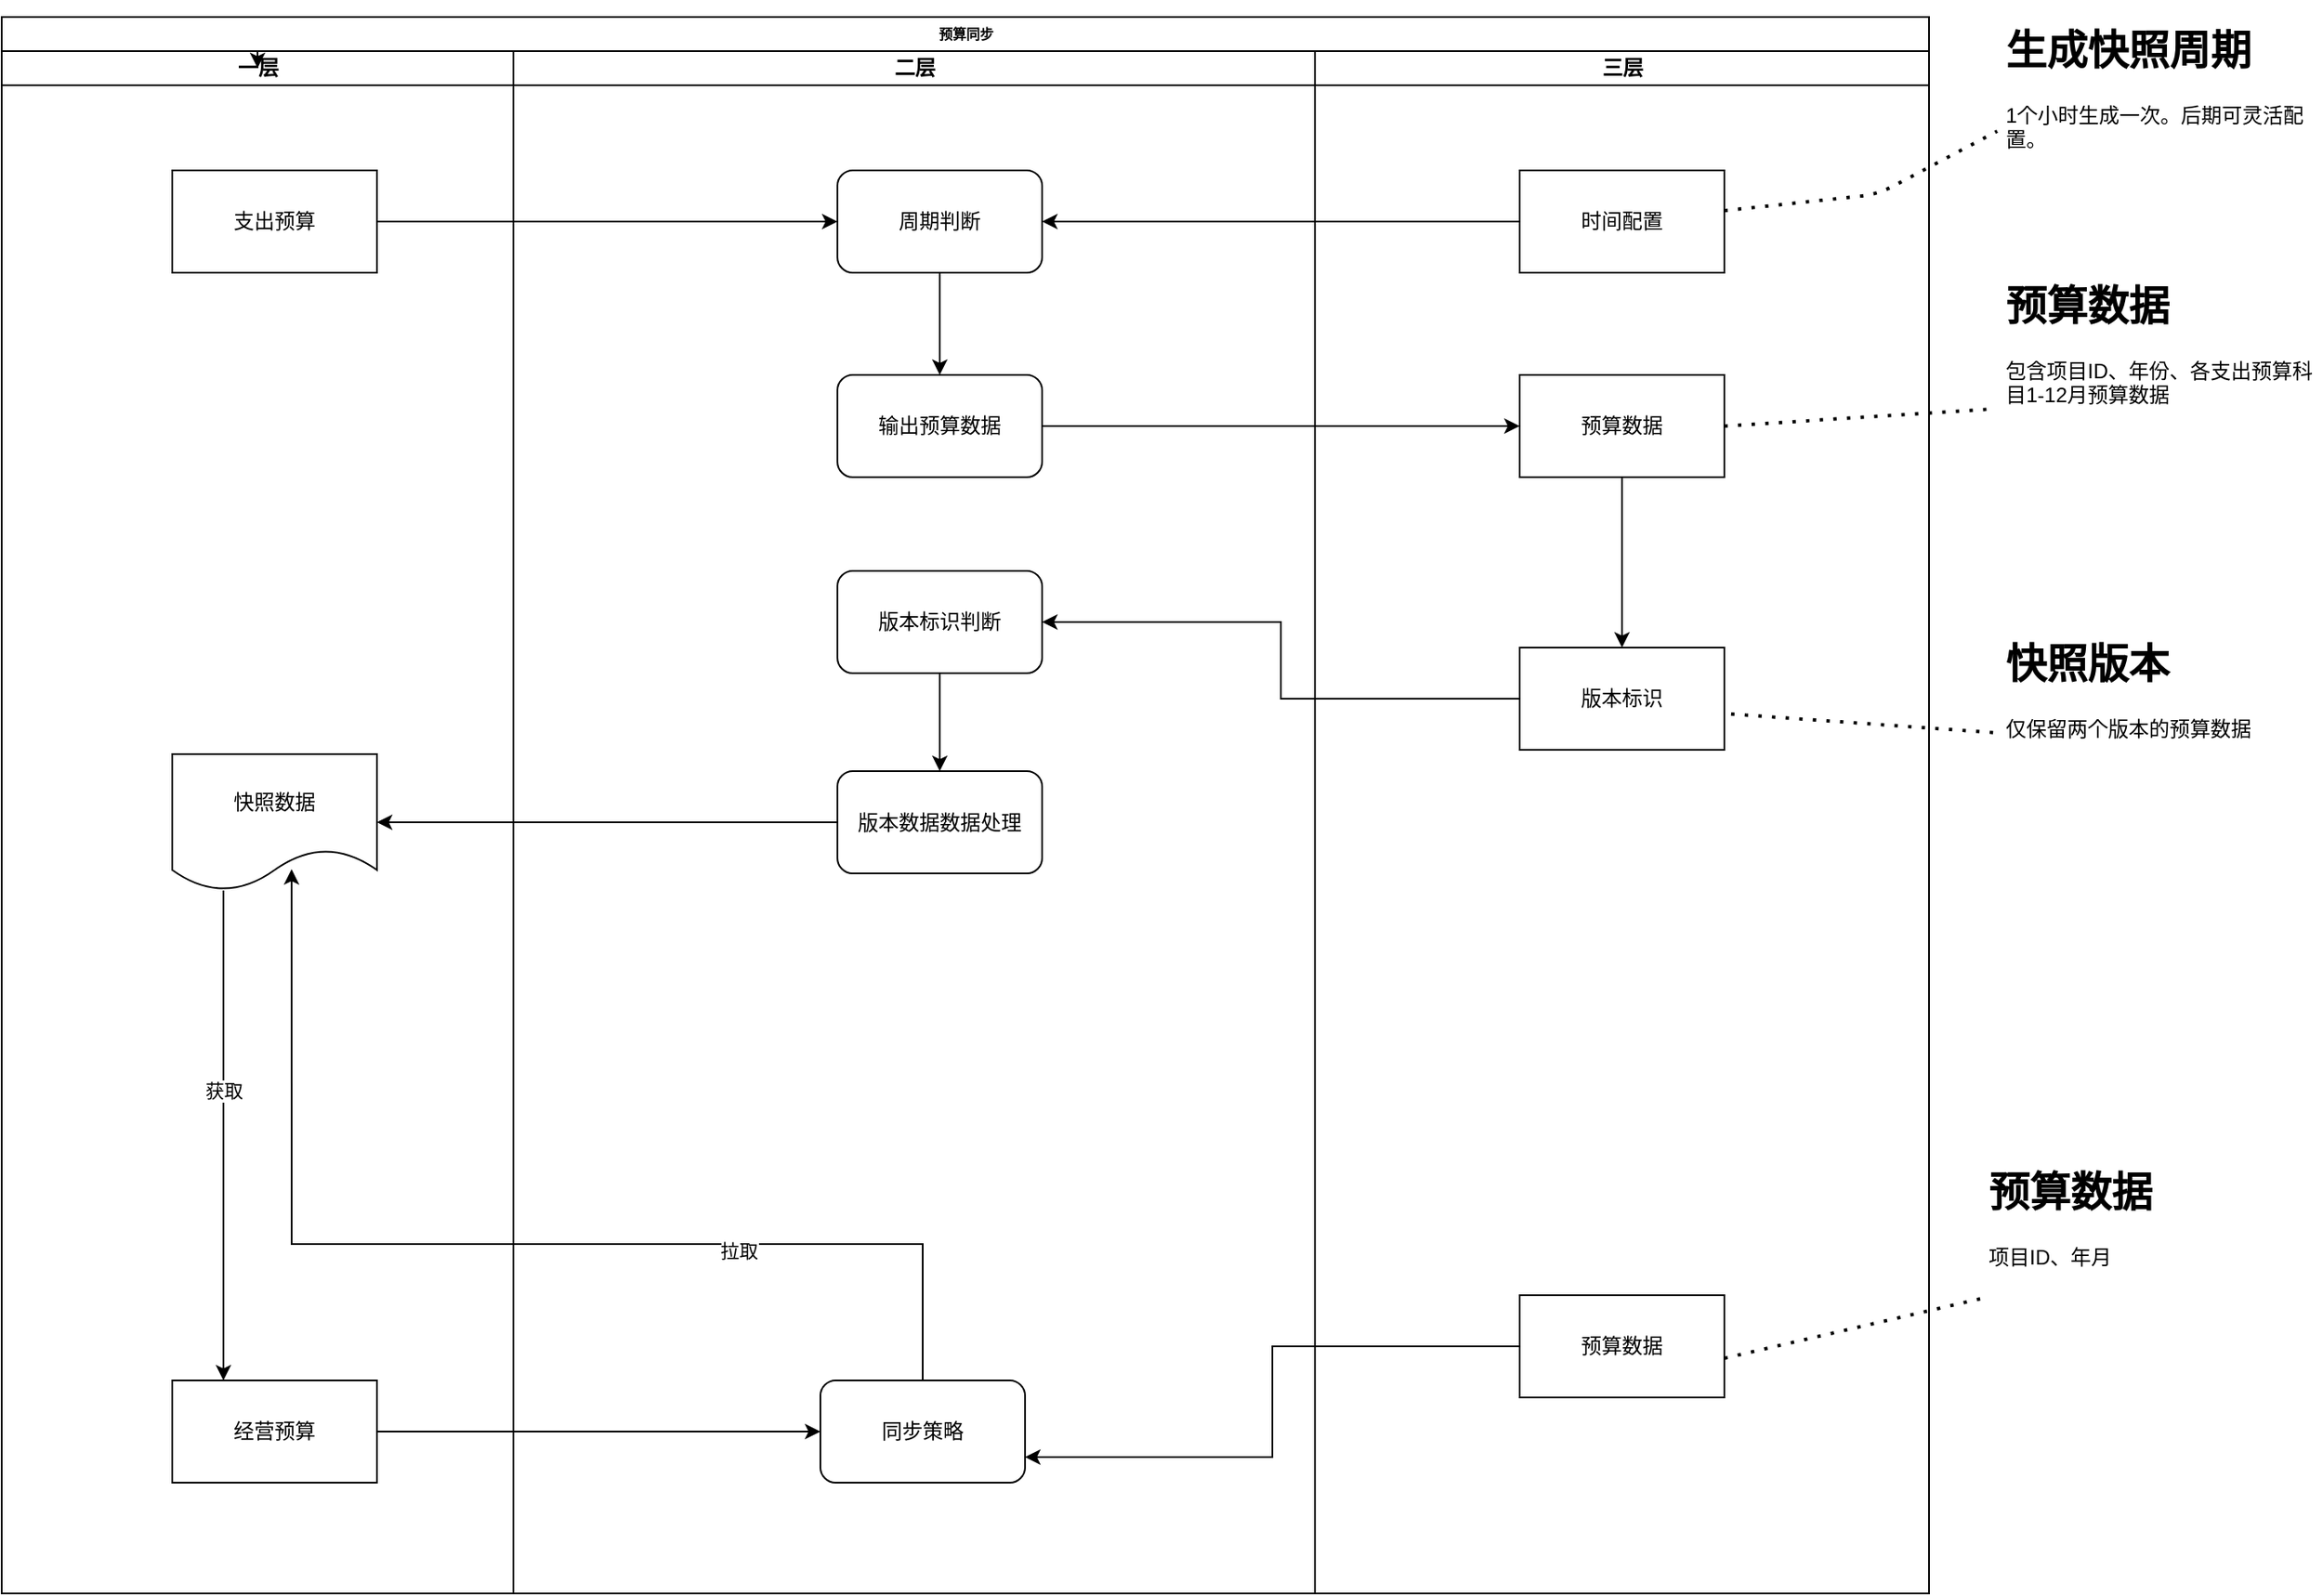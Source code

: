 <mxfile version="14.1.9" type="github" pages="2">
  <diagram name="主流程" id="74e2e168-ea6b-b213-b513-2b3c1d86103e">
    <mxGraphModel dx="1422" dy="762" grid="1" gridSize="10" guides="1" tooltips="1" connect="1" arrows="1" fold="1" page="1" pageScale="1" pageWidth="1100" pageHeight="850" background="#ffffff" math="0" shadow="0">
      <root>
        <mxCell id="0" />
        <mxCell id="1" parent="0" />
        <mxCell id="77e6c97f196da883-1" value="预算同步" style="swimlane;html=1;childLayout=stackLayout;startSize=20;rounded=0;shadow=0;labelBackgroundColor=none;strokeWidth=1;fontFamily=Verdana;fontSize=8;align=center;" parent="1" vertex="1">
          <mxGeometry x="70" y="40" width="1130" height="925" as="geometry" />
        </mxCell>
        <mxCell id="77e6c97f196da883-2" value="一层" style="swimlane;html=1;startSize=20;" parent="77e6c97f196da883-1" vertex="1">
          <mxGeometry y="20" width="300" height="905" as="geometry" />
        </mxCell>
        <mxCell id="-eQNwgC1do3J47btgA4X-11" style="edgeStyle=orthogonalEdgeStyle;rounded=0;orthogonalLoop=1;jettySize=auto;html=1;" edge="1" parent="77e6c97f196da883-2" source="K1frVeGQ9BWedK9yaSM--36" target="K1frVeGQ9BWedK9yaSM--41">
          <mxGeometry relative="1" as="geometry">
            <Array as="points">
              <mxPoint x="130" y="540" />
              <mxPoint x="130" y="540" />
            </Array>
          </mxGeometry>
        </mxCell>
        <mxCell id="-eQNwgC1do3J47btgA4X-12" value="获取" style="edgeLabel;html=1;align=center;verticalAlign=middle;resizable=0;points=[];" vertex="1" connectable="0" parent="-eQNwgC1do3J47btgA4X-11">
          <mxGeometry x="-0.19" relative="1" as="geometry">
            <mxPoint y="1" as="offset" />
          </mxGeometry>
        </mxCell>
        <mxCell id="K1frVeGQ9BWedK9yaSM--36" value="&lt;span&gt;快照数据&lt;/span&gt;" style="shape=document;whiteSpace=wrap;html=1;boundedLbl=1;" vertex="1" parent="77e6c97f196da883-2">
          <mxGeometry x="100" y="412.5" width="120" height="80" as="geometry" />
        </mxCell>
        <mxCell id="K1frVeGQ9BWedK9yaSM--40" value="&lt;span&gt;支出预算&lt;/span&gt;" style="rounded=0;whiteSpace=wrap;html=1;" vertex="1" parent="77e6c97f196da883-2">
          <mxGeometry x="100" y="70" width="120" height="60" as="geometry" />
        </mxCell>
        <mxCell id="K1frVeGQ9BWedK9yaSM--41" value="&lt;span&gt;经营预算&lt;/span&gt;" style="rounded=0;whiteSpace=wrap;html=1;" vertex="1" parent="77e6c97f196da883-2">
          <mxGeometry x="100" y="780" width="120" height="60" as="geometry" />
        </mxCell>
        <mxCell id="77e6c97f196da883-3" value="二层" style="swimlane;html=1;startSize=20;" parent="77e6c97f196da883-1" vertex="1">
          <mxGeometry x="300" y="20" width="470" height="905" as="geometry">
            <mxRectangle x="300" y="20" width="30" height="905" as="alternateBounds" />
          </mxGeometry>
        </mxCell>
        <mxCell id="K1frVeGQ9BWedK9yaSM--44" value="输出预算数据" style="rounded=1;whiteSpace=wrap;html=1;" vertex="1" parent="77e6c97f196da883-3">
          <mxGeometry x="190" y="190" width="120" height="60" as="geometry" />
        </mxCell>
        <mxCell id="K1frVeGQ9BWedK9yaSM--57" style="edgeStyle=orthogonalEdgeStyle;rounded=0;orthogonalLoop=1;jettySize=auto;html=1;" edge="1" parent="77e6c97f196da883-3" source="K1frVeGQ9BWedK9yaSM--65" target="K1frVeGQ9BWedK9yaSM--44">
          <mxGeometry relative="1" as="geometry">
            <mxPoint x="250" y="130" as="sourcePoint" />
          </mxGeometry>
        </mxCell>
        <mxCell id="K1frVeGQ9BWedK9yaSM--65" value="&lt;span&gt;周期判断&lt;/span&gt;" style="rounded=1;whiteSpace=wrap;html=1;" vertex="1" parent="77e6c97f196da883-3">
          <mxGeometry x="190" y="70" width="120" height="60" as="geometry" />
        </mxCell>
        <mxCell id="K1frVeGQ9BWedK9yaSM--66" value="版本标识判断" style="rounded=1;whiteSpace=wrap;html=1;" vertex="1" parent="77e6c97f196da883-3">
          <mxGeometry x="190" y="305" width="120" height="60" as="geometry" />
        </mxCell>
        <mxCell id="K1frVeGQ9BWedK9yaSM--72" value="版本数据数据处理" style="whiteSpace=wrap;html=1;rounded=1;" vertex="1" parent="77e6c97f196da883-3">
          <mxGeometry x="190" y="422.5" width="120" height="60" as="geometry" />
        </mxCell>
        <mxCell id="K1frVeGQ9BWedK9yaSM--73" value="" style="edgeStyle=orthogonalEdgeStyle;rounded=0;orthogonalLoop=1;jettySize=auto;html=1;" edge="1" parent="77e6c97f196da883-3" source="K1frVeGQ9BWedK9yaSM--66" target="K1frVeGQ9BWedK9yaSM--72">
          <mxGeometry relative="1" as="geometry" />
        </mxCell>
        <mxCell id="-eQNwgC1do3J47btgA4X-2" value="同步策略" style="rounded=1;whiteSpace=wrap;html=1;" vertex="1" parent="77e6c97f196da883-3">
          <mxGeometry x="180" y="780" width="120" height="60" as="geometry" />
        </mxCell>
        <mxCell id="K1frVeGQ9BWedK9yaSM--9" style="edgeStyle=orthogonalEdgeStyle;rounded=0;orthogonalLoop=1;jettySize=auto;html=1;exitX=0.5;exitY=0;exitDx=0;exitDy=0;entryX=0.5;entryY=0.011;entryDx=0;entryDy=0;entryPerimeter=0;" edge="1" parent="77e6c97f196da883-1" source="77e6c97f196da883-2" target="77e6c97f196da883-2">
          <mxGeometry relative="1" as="geometry" />
        </mxCell>
        <mxCell id="K1frVeGQ9BWedK9yaSM--46" style="edgeStyle=orthogonalEdgeStyle;rounded=0;orthogonalLoop=1;jettySize=auto;html=1;" edge="1" parent="77e6c97f196da883-1" source="K1frVeGQ9BWedK9yaSM--40" target="K1frVeGQ9BWedK9yaSM--65">
          <mxGeometry relative="1" as="geometry">
            <mxPoint x="490" y="120" as="targetPoint" />
            <Array as="points" />
          </mxGeometry>
        </mxCell>
        <mxCell id="K1frVeGQ9BWedK9yaSM--56" style="edgeStyle=orthogonalEdgeStyle;rounded=0;orthogonalLoop=1;jettySize=auto;html=1;" edge="1" parent="77e6c97f196da883-1" source="K1frVeGQ9BWedK9yaSM--55" target="K1frVeGQ9BWedK9yaSM--65">
          <mxGeometry relative="1" as="geometry">
            <mxPoint x="610" y="120" as="targetPoint" />
          </mxGeometry>
        </mxCell>
        <mxCell id="K1frVeGQ9BWedK9yaSM--62" style="edgeStyle=orthogonalEdgeStyle;rounded=0;orthogonalLoop=1;jettySize=auto;html=1;" edge="1" parent="77e6c97f196da883-1" source="K1frVeGQ9BWedK9yaSM--44" target="K1frVeGQ9BWedK9yaSM--58">
          <mxGeometry relative="1" as="geometry" />
        </mxCell>
        <mxCell id="K1frVeGQ9BWedK9yaSM--69" style="edgeStyle=orthogonalEdgeStyle;rounded=0;orthogonalLoop=1;jettySize=auto;html=1;" edge="1" parent="77e6c97f196da883-1" source="K1frVeGQ9BWedK9yaSM--67" target="K1frVeGQ9BWedK9yaSM--66">
          <mxGeometry relative="1" as="geometry" />
        </mxCell>
        <mxCell id="K1frVeGQ9BWedK9yaSM--74" style="edgeStyle=orthogonalEdgeStyle;rounded=0;orthogonalLoop=1;jettySize=auto;html=1;" edge="1" parent="77e6c97f196da883-1" source="K1frVeGQ9BWedK9yaSM--72" target="K1frVeGQ9BWedK9yaSM--36">
          <mxGeometry relative="1" as="geometry" />
        </mxCell>
        <mxCell id="-eQNwgC1do3J47btgA4X-4" style="edgeStyle=orthogonalEdgeStyle;rounded=0;orthogonalLoop=1;jettySize=auto;html=1;entryX=0;entryY=0.5;entryDx=0;entryDy=0;" edge="1" parent="77e6c97f196da883-1" source="K1frVeGQ9BWedK9yaSM--41" target="-eQNwgC1do3J47btgA4X-2">
          <mxGeometry relative="1" as="geometry" />
        </mxCell>
        <mxCell id="K1frVeGQ9BWedK9yaSM--15" value="三层" style="swimlane;html=1;startSize=20;" vertex="1" parent="77e6c97f196da883-1">
          <mxGeometry x="770" y="20" width="360" height="905" as="geometry">
            <mxRectangle x="300" y="20" width="30" height="905" as="alternateBounds" />
          </mxGeometry>
        </mxCell>
        <mxCell id="K1frVeGQ9BWedK9yaSM--55" value="&lt;span&gt;时间配置&lt;/span&gt;" style="rounded=0;whiteSpace=wrap;html=1;" vertex="1" parent="K1frVeGQ9BWedK9yaSM--15">
          <mxGeometry x="120" y="70" width="120" height="60" as="geometry" />
        </mxCell>
        <mxCell id="K1frVeGQ9BWedK9yaSM--58" value="预算数据" style="rounded=0;whiteSpace=wrap;html=1;" vertex="1" parent="K1frVeGQ9BWedK9yaSM--15">
          <mxGeometry x="120" y="190" width="120" height="60" as="geometry" />
        </mxCell>
        <mxCell id="K1frVeGQ9BWedK9yaSM--67" value="版本标识" style="whiteSpace=wrap;html=1;rounded=0;" vertex="1" parent="K1frVeGQ9BWedK9yaSM--15">
          <mxGeometry x="120" y="350" width="120" height="60" as="geometry" />
        </mxCell>
        <mxCell id="K1frVeGQ9BWedK9yaSM--68" value="" style="edgeStyle=orthogonalEdgeStyle;rounded=0;orthogonalLoop=1;jettySize=auto;html=1;" edge="1" parent="K1frVeGQ9BWedK9yaSM--15" source="K1frVeGQ9BWedK9yaSM--58" target="K1frVeGQ9BWedK9yaSM--67">
          <mxGeometry relative="1" as="geometry" />
        </mxCell>
        <mxCell id="-eQNwgC1do3J47btgA4X-3" value="预算数据" style="rounded=0;whiteSpace=wrap;html=1;" vertex="1" parent="K1frVeGQ9BWedK9yaSM--15">
          <mxGeometry x="120" y="730" width="120" height="60" as="geometry" />
        </mxCell>
        <mxCell id="-eQNwgC1do3J47btgA4X-9" style="edgeStyle=orthogonalEdgeStyle;rounded=0;orthogonalLoop=1;jettySize=auto;html=1;entryX=0.583;entryY=0.844;entryDx=0;entryDy=0;entryPerimeter=0;" edge="1" parent="77e6c97f196da883-1" source="-eQNwgC1do3J47btgA4X-2" target="K1frVeGQ9BWedK9yaSM--36">
          <mxGeometry relative="1" as="geometry">
            <Array as="points">
              <mxPoint x="540" y="720" />
              <mxPoint x="170" y="720" />
            </Array>
          </mxGeometry>
        </mxCell>
        <mxCell id="-eQNwgC1do3J47btgA4X-10" value="拉取" style="edgeLabel;html=1;align=center;verticalAlign=middle;resizable=0;points=[];" vertex="1" connectable="0" parent="-eQNwgC1do3J47btgA4X-9">
          <mxGeometry x="-0.439" y="4" relative="1" as="geometry">
            <mxPoint as="offset" />
          </mxGeometry>
        </mxCell>
        <mxCell id="-eQNwgC1do3J47btgA4X-14" style="edgeStyle=orthogonalEdgeStyle;rounded=0;orthogonalLoop=1;jettySize=auto;html=1;entryX=1;entryY=0.75;entryDx=0;entryDy=0;" edge="1" parent="77e6c97f196da883-1" source="-eQNwgC1do3J47btgA4X-3" target="-eQNwgC1do3J47btgA4X-2">
          <mxGeometry relative="1" as="geometry">
            <Array as="points">
              <mxPoint x="745" y="780" />
              <mxPoint x="745" y="845" />
            </Array>
          </mxGeometry>
        </mxCell>
        <mxCell id="K1frVeGQ9BWedK9yaSM--52" value="&lt;h1&gt;生成快照周期&lt;/h1&gt;&lt;p&gt;1个小时生成一次。后期可灵活配置。&lt;/p&gt;" style="text;html=1;strokeColor=none;fillColor=none;spacing=5;spacingTop=-20;whiteSpace=wrap;overflow=hidden;rounded=0;" vertex="1" parent="1">
          <mxGeometry x="1240" y="40" width="190" height="120" as="geometry" />
        </mxCell>
        <mxCell id="K1frVeGQ9BWedK9yaSM--54" value="" style="endArrow=none;dashed=1;html=1;dashPattern=1 3;strokeWidth=2;entryX=0;entryY=0.558;entryDx=0;entryDy=0;entryPerimeter=0;" edge="1" parent="1" source="K1frVeGQ9BWedK9yaSM--55" target="K1frVeGQ9BWedK9yaSM--52">
          <mxGeometry width="50" height="50" relative="1" as="geometry">
            <mxPoint x="1100" y="152.615" as="sourcePoint" />
            <mxPoint x="1290" y="180" as="targetPoint" />
            <Array as="points">
              <mxPoint x="1170" y="144" />
            </Array>
          </mxGeometry>
        </mxCell>
        <mxCell id="K1frVeGQ9BWedK9yaSM--59" value="&lt;h1&gt;预算数据&lt;/h1&gt;&lt;p&gt;包含项目ID、年份、各支出预算科目1-12月预算数据&lt;/p&gt;" style="text;html=1;strokeColor=none;fillColor=none;spacing=5;spacingTop=-20;whiteSpace=wrap;overflow=hidden;rounded=0;" vertex="1" parent="1">
          <mxGeometry x="1240" y="190" width="190" height="120" as="geometry" />
        </mxCell>
        <mxCell id="K1frVeGQ9BWedK9yaSM--61" value="" style="endArrow=none;dashed=1;html=1;dashPattern=1 3;strokeWidth=2;entryX=-0.021;entryY=0.667;entryDx=0;entryDy=0;entryPerimeter=0;exitX=1;exitY=0.5;exitDx=0;exitDy=0;" edge="1" parent="1" source="K1frVeGQ9BWedK9yaSM--58" target="K1frVeGQ9BWedK9yaSM--59">
          <mxGeometry width="50" height="50" relative="1" as="geometry">
            <mxPoint x="1240" y="400" as="sourcePoint" />
            <mxPoint x="1290" y="350" as="targetPoint" />
          </mxGeometry>
        </mxCell>
        <mxCell id="K1frVeGQ9BWedK9yaSM--70" value="&lt;h1&gt;快照版本&lt;/h1&gt;&lt;p&gt;仅保留两个版本的预算数据&lt;/p&gt;" style="text;html=1;strokeColor=none;fillColor=none;spacing=5;spacingTop=-20;whiteSpace=wrap;overflow=hidden;rounded=0;" vertex="1" parent="1">
          <mxGeometry x="1240" y="400" width="190" height="120" as="geometry" />
        </mxCell>
        <mxCell id="K1frVeGQ9BWedK9yaSM--71" value="" style="endArrow=none;dashed=1;html=1;dashPattern=1 3;strokeWidth=2;entryX=0;entryY=0.5;entryDx=0;entryDy=0;exitX=1.033;exitY=0.65;exitDx=0;exitDy=0;exitPerimeter=0;" edge="1" parent="1" source="K1frVeGQ9BWedK9yaSM--67" target="K1frVeGQ9BWedK9yaSM--70">
          <mxGeometry width="50" height="50" relative="1" as="geometry">
            <mxPoint x="1250" y="610" as="sourcePoint" />
            <mxPoint x="1300" y="560" as="targetPoint" />
          </mxGeometry>
        </mxCell>
        <mxCell id="-eQNwgC1do3J47btgA4X-6" value="&lt;h1&gt;预算数据&lt;/h1&gt;&lt;p&gt;项目ID、年月&lt;/p&gt;" style="text;html=1;strokeColor=none;fillColor=none;spacing=5;spacingTop=-20;whiteSpace=wrap;overflow=hidden;rounded=0;" vertex="1" parent="1">
          <mxGeometry x="1230" y="710" width="190" height="120" as="geometry" />
        </mxCell>
        <mxCell id="-eQNwgC1do3J47btgA4X-8" value="" style="endArrow=none;dashed=1;html=1;dashPattern=1 3;strokeWidth=2;exitX=1;exitY=0.617;exitDx=0;exitDy=0;exitPerimeter=0;" edge="1" parent="1" source="-eQNwgC1do3J47btgA4X-3" target="-eQNwgC1do3J47btgA4X-6">
          <mxGeometry width="50" height="50" relative="1" as="geometry">
            <mxPoint x="1270" y="940" as="sourcePoint" />
            <mxPoint x="1320" y="890" as="targetPoint" />
          </mxGeometry>
        </mxCell>
      </root>
    </mxGraphModel>
  </diagram>
  <diagram id="uMKb1frE9q1cwzjLK-Vn" name="次要流程">
    <mxGraphModel dx="1422" dy="762" grid="1" gridSize="10" guides="1" tooltips="1" connect="1" arrows="1" fold="1" page="1" pageScale="1" pageWidth="1654" pageHeight="2336" math="0" shadow="0">
      <root>
        <mxCell id="x-guPNxBJXnq55UmlEWP-0" />
        <mxCell id="x-guPNxBJXnq55UmlEWP-1" parent="x-guPNxBJXnq55UmlEWP-0" />
        <mxCell id="8Uzv9VfH7_gVxg91JR24-0" value="支出预算管理" style="swimlane;html=1;childLayout=stackLayout;startSize=20;rounded=0;shadow=0;labelBackgroundColor=none;strokeWidth=1;fontFamily=Verdana;fontSize=8;align=center;" vertex="1" parent="x-guPNxBJXnq55UmlEWP-1">
          <mxGeometry x="70" y="40" width="1130" height="925" as="geometry" />
        </mxCell>
        <mxCell id="8Uzv9VfH7_gVxg91JR24-1" value="一层" style="swimlane;html=1;startSize=20;" vertex="1" parent="8Uzv9VfH7_gVxg91JR24-0">
          <mxGeometry y="20" width="300" height="905" as="geometry" />
        </mxCell>
        <mxCell id="8Uzv9VfH7_gVxg91JR24-8" value="&lt;span&gt;支出预算&lt;/span&gt;" style="rounded=0;whiteSpace=wrap;html=1;" vertex="1" parent="8Uzv9VfH7_gVxg91JR24-1">
          <mxGeometry x="60" y="200" width="120" height="60" as="geometry" />
        </mxCell>
        <mxCell id="u9LR86U7K6MdXEhy3_TD-0" style="edgeStyle=orthogonalEdgeStyle;rounded=0;orthogonalLoop=1;jettySize=auto;html=1;entryX=0;entryY=0.5;entryDx=0;entryDy=0;" edge="1" parent="8Uzv9VfH7_gVxg91JR24-0" source="8Uzv9VfH7_gVxg91JR24-8" target="NvmlzHZ-glo8VC7mc9VS-2">
          <mxGeometry relative="1" as="geometry" />
        </mxCell>
        <mxCell id="u9LR86U7K6MdXEhy3_TD-2" style="edgeStyle=orthogonalEdgeStyle;rounded=0;orthogonalLoop=1;jettySize=auto;html=1;" edge="1" parent="8Uzv9VfH7_gVxg91JR24-0" source="NvmlzHZ-glo8VC7mc9VS-2" target="u9LR86U7K6MdXEhy3_TD-1">
          <mxGeometry relative="1" as="geometry" />
        </mxCell>
        <mxCell id="u9LR86U7K6MdXEhy3_TD-5" style="edgeStyle=orthogonalEdgeStyle;rounded=0;orthogonalLoop=1;jettySize=auto;html=1;entryX=1;entryY=0.5;entryDx=0;entryDy=0;" edge="1" parent="8Uzv9VfH7_gVxg91JR24-0" source="u9LR86U7K6MdXEhy3_TD-1" target="NvmlzHZ-glo8VC7mc9VS-3">
          <mxGeometry relative="1" as="geometry">
            <Array as="points">
              <mxPoint x="930" y="280" />
            </Array>
          </mxGeometry>
        </mxCell>
        <mxCell id="8Uzv9VfH7_gVxg91JR24-10" value="二层" style="swimlane;html=1;startSize=20;" vertex="1" parent="8Uzv9VfH7_gVxg91JR24-0">
          <mxGeometry x="300" y="20" width="470" height="905" as="geometry">
            <mxRectangle x="300" y="20" width="30" height="905" as="alternateBounds" />
          </mxGeometry>
        </mxCell>
        <mxCell id="NvmlzHZ-glo8VC7mc9VS-2" value="管理员" style="rounded=0;whiteSpace=wrap;html=1;" vertex="1" parent="8Uzv9VfH7_gVxg91JR24-10">
          <mxGeometry x="175" y="80" width="120" height="60" as="geometry" />
        </mxCell>
        <mxCell id="NvmlzHZ-glo8VC7mc9VS-3" value="白名单校验" style="rounded=1;whiteSpace=wrap;html=1;" vertex="1" parent="8Uzv9VfH7_gVxg91JR24-10">
          <mxGeometry x="175" y="230" width="120" height="60" as="geometry" />
        </mxCell>
        <mxCell id="u9LR86U7K6MdXEhy3_TD-7" value="支出预算管理" style="whiteSpace=wrap;html=1;rounded=1;" vertex="1" parent="8Uzv9VfH7_gVxg91JR24-10">
          <mxGeometry x="175" y="410" width="120" height="60" as="geometry" />
        </mxCell>
        <mxCell id="8Uzv9VfH7_gVxg91JR24-17" value="三层" style="swimlane;html=1;startSize=20;" vertex="1" parent="8Uzv9VfH7_gVxg91JR24-0">
          <mxGeometry x="770" y="20" width="360" height="905" as="geometry">
            <mxRectangle x="300" y="20" width="30" height="905" as="alternateBounds" />
          </mxGeometry>
        </mxCell>
        <mxCell id="u9LR86U7K6MdXEhy3_TD-1" value="预算数据" style="rounded=0;whiteSpace=wrap;html=1;" vertex="1" parent="8Uzv9VfH7_gVxg91JR24-17">
          <mxGeometry x="100" y="80" width="120" height="60" as="geometry" />
        </mxCell>
        <mxCell id="u9LR86U7K6MdXEhy3_TD-9" value="&lt;span style=&quot;font-size: 11px ; background-color: rgb(255 , 255 , 255)&quot;&gt;按钮权限&lt;/span&gt;" style="rounded=0;whiteSpace=wrap;html=1;" vertex="1" parent="8Uzv9VfH7_gVxg91JR24-17">
          <mxGeometry x="100" y="310" width="120" height="60" as="geometry" />
        </mxCell>
        <mxCell id="u9LR86U7K6MdXEhy3_TD-8" value="" style="edgeStyle=orthogonalEdgeStyle;rounded=0;orthogonalLoop=1;jettySize=auto;html=1;entryX=0;entryY=0.5;entryDx=0;entryDy=0;" edge="1" parent="8Uzv9VfH7_gVxg91JR24-0" source="NvmlzHZ-glo8VC7mc9VS-3" target="u9LR86U7K6MdXEhy3_TD-9">
          <mxGeometry relative="1" as="geometry">
            <Array as="points">
              <mxPoint x="535" y="360" />
            </Array>
          </mxGeometry>
        </mxCell>
        <mxCell id="u9LR86U7K6MdXEhy3_TD-12" style="edgeStyle=orthogonalEdgeStyle;rounded=0;orthogonalLoop=1;jettySize=auto;html=1;entryX=1;entryY=0.5;entryDx=0;entryDy=0;" edge="1" parent="8Uzv9VfH7_gVxg91JR24-0" source="u9LR86U7K6MdXEhy3_TD-9" target="u9LR86U7K6MdXEhy3_TD-7">
          <mxGeometry relative="1" as="geometry">
            <Array as="points">
              <mxPoint x="930" y="460" />
            </Array>
          </mxGeometry>
        </mxCell>
        <mxCell id="u9LR86U7K6MdXEhy3_TD-3" value="&lt;h1&gt;预算数据&lt;/h1&gt;&lt;p&gt;预算ID、项目ID、年月&lt;/p&gt;" style="text;html=1;strokeColor=none;fillColor=none;spacing=5;spacingTop=-20;whiteSpace=wrap;overflow=hidden;rounded=0;" vertex="1" parent="x-guPNxBJXnq55UmlEWP-1">
          <mxGeometry x="1230" y="80" width="190" height="120" as="geometry" />
        </mxCell>
        <mxCell id="u9LR86U7K6MdXEhy3_TD-4" value="" style="endArrow=none;dashed=1;html=1;dashPattern=1 3;strokeWidth=2;entryX=0;entryY=0.5;entryDx=0;entryDy=0;exitX=1;exitY=0.5;exitDx=0;exitDy=0;" edge="1" parent="x-guPNxBJXnq55UmlEWP-1" source="u9LR86U7K6MdXEhy3_TD-1" target="u9LR86U7K6MdXEhy3_TD-3">
          <mxGeometry width="50" height="50" relative="1" as="geometry">
            <mxPoint x="1230" y="330" as="sourcePoint" />
            <mxPoint x="1280" y="280" as="targetPoint" />
          </mxGeometry>
        </mxCell>
        <mxCell id="u9LR86U7K6MdXEhy3_TD-10" value="&lt;h1&gt;权限&lt;/h1&gt;&lt;p&gt;保留原逻辑的新增权限，开放调增、调减、净调整&lt;/p&gt;" style="text;html=1;strokeColor=none;fillColor=none;spacing=5;spacingTop=-20;whiteSpace=wrap;overflow=hidden;rounded=0;" vertex="1" parent="x-guPNxBJXnq55UmlEWP-1">
          <mxGeometry x="1230" y="310" width="190" height="120" as="geometry" />
        </mxCell>
        <mxCell id="u9LR86U7K6MdXEhy3_TD-11" value="" style="endArrow=none;dashed=1;html=1;dashPattern=1 3;strokeWidth=2;entryX=0;entryY=0.5;entryDx=0;entryDy=0;exitX=1;exitY=0.5;exitDx=0;exitDy=0;" edge="1" parent="x-guPNxBJXnq55UmlEWP-1" source="u9LR86U7K6MdXEhy3_TD-9" target="u9LR86U7K6MdXEhy3_TD-10">
          <mxGeometry width="50" height="50" relative="1" as="geometry">
            <mxPoint x="1260" y="570" as="sourcePoint" />
            <mxPoint x="1310" y="520" as="targetPoint" />
          </mxGeometry>
        </mxCell>
      </root>
    </mxGraphModel>
  </diagram>
</mxfile>
